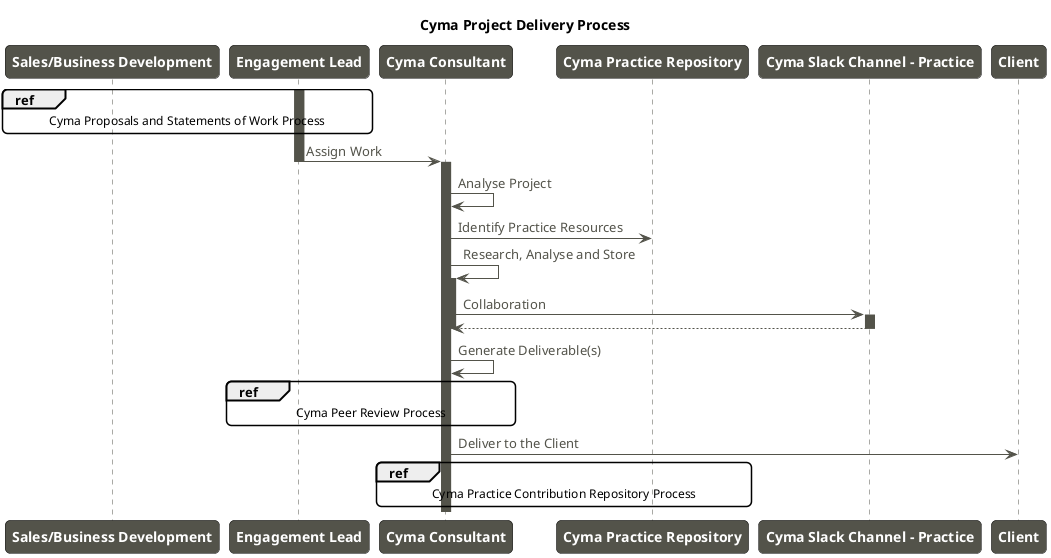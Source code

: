 @startuml

skinparam defaultFontName Raleway
skinparam roundcorner 10

skinparam sequence {
    ArrowColor #53534A
    ArrowFontColor #53534A
    LifeLineBorderColor #53534A
    LifeLineBackgroundColor #53534A

    ParticipantBackgroundColor #53534A
    ParticipantFontSize 14
    ParticipantFontColor White
    ParticipantFontStyle bold
}

title Cyma Project Delivery Process

participant sbd as "Sales/Business Development"
participant el as "Engagement Lead"
participant cc as "Cyma Consultant"
'participant PE as "Head of Practice Excellence"
participant repo as "Cyma Practice Repository"
participant slack as "Cyma Slack Channel - Practice"
participant client as "Client"

ref over sbd, el
Cyma Proposals and Statements of Work Process
end ref

activate el
el->cc: Assign Work
deactivate el

activate cc
cc->cc: Analyse Project
cc->repo: Identify Practice Resources

cc->cc: Research, Analyse and Store
activate cc
cc->slack: Collaboration
activate slack
slack-->cc
deactivate slack
deactivate cc

cc->cc: Generate Deliverable(s)

ref over cc, el
Cyma Peer Review Process
end ref

cc->client: Deliver to the Client

ref over cc, repo
Cyma Practice Contribution Repository Process
end ref

@enduml

@startuml

skinparam defaultFontName Raleway
skinparam roundcorner 10

skinparam sequence {
    ArrowColor #53534A
    ArrowFontColor #53534A
    LifeLineBorderColor #53534A
    LifeLineBackgroundColor #53534A

    ParticipantBackgroundColor #53534A
    ParticipantFontSize 14
    ParticipantFontColor White
    ParticipantFontStyle bold
}

participant cc as "Contributor"
participant pe as "Head of Practice Excellence"
participant repo as "Cyma Practice Repository"

cc->pe: Submits Cyma Practice artefact

 activate pe
 alt Artefact does not meet standard.
    pe --> cc: Provides feedback to the Contributor
    else Artefact does meet standard.
    pe --> cc: Provides repository location to the Contributor
    deactivate pe
    cc->repo: Submits endorsed artefact with storage location
    activate cc
    activate repo
    repo-->cc:
    deactivate repo
    cc->pe: Confirms artefact storage
    deactivate cc
 end

@enduml